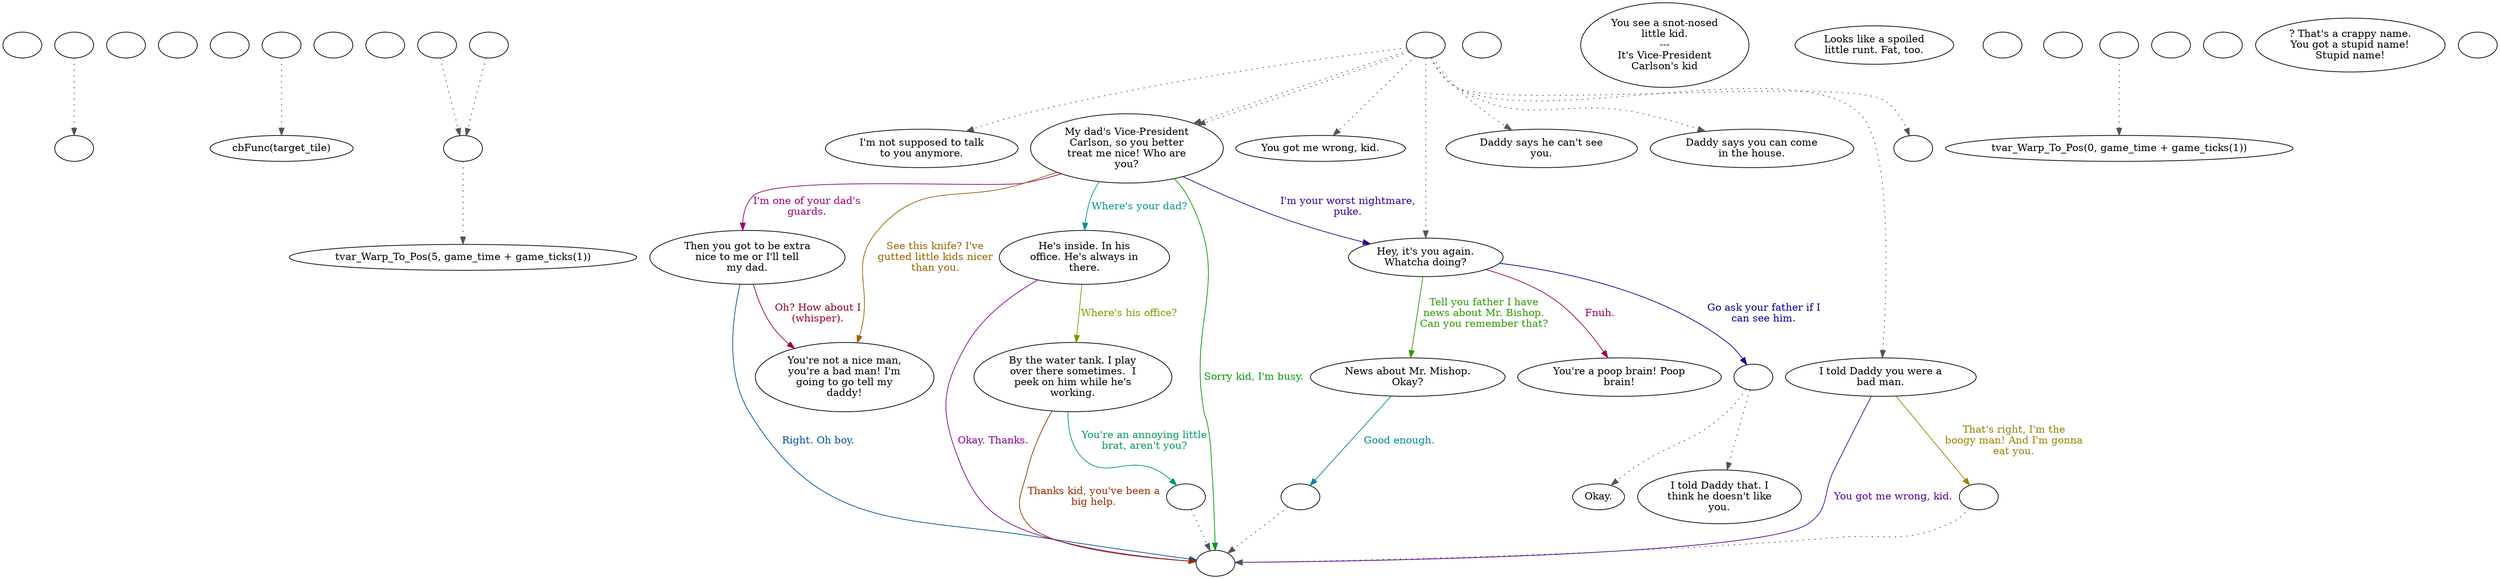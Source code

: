 digraph sccarkid {
  "checkPartyMembersNearDoor" [style=filled       fillcolor="#FFFFFF"       color="#000000"]
  "checkPartyMembersNearDoor" [label=""]
  "old_pickup_p_proc" [style=filled       fillcolor="#FFFFFF"       color="#000000"]
  "old_pickup_p_proc" [label=""]
  "pickup_p_proc" [style=filled       fillcolor="#FFFFFF"       color="#000000"]
  "pickup_p_proc" -> "old_pickup_p_proc" [style=dotted color="#555555"]
  "pickup_p_proc" [label=""]
  "getTile" [style=filled       fillcolor="#FFFFFF"       color="#000000"]
  "getTile" [label=""]
  "getTileTime" [style=filled       fillcolor="#FFFFFF"       color="#000000"]
  "getTileTime" [label=""]
  "curTimeIsGreater" [style=filled       fillcolor="#FFFFFF"       color="#000000"]
  "curTimeIsGreater" [label=""]
  "check_tile_events" [style=filled       fillcolor="#FFFFFF"       color="#000000"]
  "check_tile_events" -> "cbFunc(target_tile)" [style=dotted color="#555555"]
  "check_tile_events" [label=""]
  "tvar_Warp_To_Pos" [style=filled       fillcolor="#FFFFFF"       color="#000000"]
  "tvar_Warp_To_Pos" [label=""]
  "start" [style=filled       fillcolor="#FFFFFF"       color="#000000"]
  "start" [label=""]
  "critter_p_proc" [style=filled       fillcolor="#FFFFFF"       color="#000000"]
  "critter_p_proc" -> "anim_end_call" [style=dotted color="#555555"]
  "critter_p_proc" [label=""]
  "talk_p_proc" [style=filled       fillcolor="#FFFFFF"       color="#000000"]
  "talk_p_proc" -> "Node016" [style=dotted color="#555555"]
  "talk_p_proc" -> "Node001" [style=dotted color="#555555"]
  "talk_p_proc" -> "Node015" [style=dotted color="#555555"]
  "talk_p_proc" -> "Node014" [style=dotted color="#555555"]
  "talk_p_proc" -> "Node011" [style=dotted color="#555555"]
  "talk_p_proc" -> "Node013" [style=dotted color="#555555"]
  "talk_p_proc" -> "Node001" [style=dotted color="#555555"]
  "talk_p_proc" -> "Node007" [style=dotted color="#555555"]
  "talk_p_proc" -> "walkToCarlson" [style=dotted color="#555555"]
  "talk_p_proc" [label=""]
  "destroy_p_proc" [style=filled       fillcolor="#FFFFFF"       color="#000000"]
  "destroy_p_proc" [label=""]
  "look_at_p_proc" [style=filled       fillcolor="#FFFFFF"       color="#000000"]
  "look_at_p_proc" [label="You see a snot-nosed\nlittle kid.\n---\nIt's Vice-President\nCarlson's kid"]
  "description_p_proc" [style=filled       fillcolor="#FFFFFF"       color="#000000"]
  "description_p_proc" [label="Looks like a spoiled\nlittle runt. Fat, too."]
  "use_skill_on_p_proc" [style=filled       fillcolor="#FFFFFF"       color="#000000"]
  "use_skill_on_p_proc" [label=""]
  "damage_p_proc" [style=filled       fillcolor="#FFFFFF"       color="#000000"]
  "damage_p_proc" [label=""]
  "map_enter_p_proc" [style=filled       fillcolor="#FFFFFF"       color="#000000"]
  "map_enter_p_proc" -> "tvar_Warp_To_Pos(0, game_time + game_ticks(1))" [style=dotted color="#555555"]
  "map_enter_p_proc" [label=""]
  "push_p_proc" [style=filled       fillcolor="#FFFFFF"       color="#000000"]
  "push_p_proc" [label=""]
  "Node998" [style=filled       fillcolor="#FFFFFF"       color="#000000"]
  "Node998" [label=""]
  "Node999" [style=filled       fillcolor="#FFFFFF"       color="#000000"]
  "Node999" [label=""]
  "Node001" [style=filled       fillcolor="#FFFFFF"       color="#000000"]
  "Node001" [label="My dad's Vice-President\nCarlson, so you better\ntreat me nice! Who are\nyou?"]
  "Node001" -> "Node003" [label="I'm one of your dad's\nguards." color="#990078" fontcolor="#990078"]
  "Node001" -> "Node004" [label="Where's your dad?" color="#00998D" fontcolor="#00998D"]
  "Node001" -> "Node006" [label="See this knife? I've\ngutted little kids nicer\nthan you." color="#996100" fontcolor="#996100"]
  "Node001" -> "Node007" [label="I'm your worst nightmare,\npuke." color="#340099" fontcolor="#340099"]
  "Node001" -> "Node999" [label="Sorry kid, I'm busy." color="#009907" fontcolor="#009907"]
  "Node002" [style=filled       fillcolor="#FFFFFF"       color="#000000"]
  "Node002" [label="? That's a crappy name.\nYou got a stupid name!\nStupid name!"]
  "Node003" [style=filled       fillcolor="#FFFFFF"       color="#000000"]
  "Node003" [label="Then you got to be extra\nnice to me or I'll tell\nmy dad."]
  "Node003" -> "Node006" [label="Oh? How about I\n(whisper)." color="#990025" fontcolor="#990025"]
  "Node003" -> "Node999" [label="Right. Oh boy." color="#005299" fontcolor="#005299"]
  "Node004" [style=filled       fillcolor="#FFFFFF"       color="#000000"]
  "Node004" [label="He's inside. In his\noffice. He's always in\nthere."]
  "Node004" -> "Node005" [label="Where's his office?" color="#7E9900" fontcolor="#7E9900"]
  "Node004" -> "Node999" [label="Okay. Thanks." color="#870099" fontcolor="#870099"]
  "Node005" [style=filled       fillcolor="#FFFFFF"       color="#000000"]
  "Node005" [label="By the water tank. I play\nover there sometimes.  I\npeek on him while he's\nworking."]
  "Node005" -> "Node999a" [label="You're an annoying little\nbrat, aren't you?" color="#00995A" fontcolor="#00995A"]
  "Node005" -> "Node999" [label="Thanks kid, you've been a\nbig help." color="#992E00" fontcolor="#992E00"]
  "Node006" [style=filled       fillcolor="#FFFFFF"       color="#000000"]
  "Node006" [label="You're not a nice man,\nyou're a bad man! I'm\ngoing to go tell my\ndaddy!"]
  "Node007" [style=filled       fillcolor="#FFFFFF"       color="#000000"]
  "Node007" [label="Hey, it's you again.\nWhatcha doing?"]
  "Node007" -> "Node129a" [label="Go ask your father if I\ncan see him." color="#010099" fontcolor="#010099"]
  "Node007" -> "Node010" [label="Tell you father I have\nnews about Mr. Bishop.\nCan you remember that?" color="#2C9900" fontcolor="#2C9900"]
  "Node007" -> "Node008" [label="Fnuh." color="#990058" fontcolor="#990058"]
  "Node008" [style=filled       fillcolor="#FFFFFF"       color="#000000"]
  "Node008" [label="You're a poop brain! Poop\nbrain!"]
  "Node009" [style=filled       fillcolor="#FFFFFF"       color="#000000"]
  "Node009" [label="Okay."]
  "Node010" [style=filled       fillcolor="#FFFFFF"       color="#000000"]
  "Node010" [label="News about Mr. Mishop.\nOkay?"]
  "Node010" -> "Node999b" [label="Good enough." color="#008599" fontcolor="#008599"]
  "Node011" [style=filled       fillcolor="#FFFFFF"       color="#000000"]
  "Node011" [label="Daddy says he can't see\nyou."]
  "Node012" [style=filled       fillcolor="#FFFFFF"       color="#000000"]
  "Node012" [label="I told Daddy that. I\nthink he doesn't like\nyou."]
  "Node013" [style=filled       fillcolor="#FFFFFF"       color="#000000"]
  "Node013" [label="Daddy says you can come\nin the house."]
  "Node014" [style=filled       fillcolor="#FFFFFF"       color="#000000"]
  "Node014" [label="I told Daddy you were a\nbad man."]
  "Node014" -> "Node999c" [label="That's right, I'm the\nboogy man! And I'm gonna\neat you." color="#998000" fontcolor="#998000"]
  "Node014" -> "Node999" [label="You got me wrong, kid." color="#540099" fontcolor="#540099"]
  "Node015" [style=filled       fillcolor="#FFFFFF"       color="#000000"]
  "Node015" [label="You got me wrong, kid."]
  "Node016" [style=filled       fillcolor="#FFFFFF"       color="#000000"]
  "Node016" [label="I'm not supposed to talk\nto you anymore."]
  "destCall" [style=filled       fillcolor="#FFFFFF"       color="#000000"]
  "destCall" [label=""]
  "anim_end_call" [style=filled       fillcolor="#FFFFFF"       color="#000000"]
  "anim_end_call" -> "tvar_Warp_To_Pos(5, game_time + game_ticks(1))" [style=dotted color="#555555"]
  "anim_end_call" [label=""]
  "walkToCarlson" [style=filled       fillcolor="#FFFFFF"       color="#000000"]
  "walkToCarlson" [label=""]
  "timed_event_p_proc" [style=filled       fillcolor="#FFFFFF"       color="#000000"]
  "timed_event_p_proc" -> "anim_end_call" [style=dotted color="#555555"]
  "timed_event_p_proc" [label=""]
  "Node999a" [style=filled       fillcolor="#FFFFFF"       color="#000000"]
  "Node999a" -> "Node999" [style=dotted color="#555555"]
  "Node999a" [label=""]
  "Node129a" [style=filled       fillcolor="#FFFFFF"       color="#000000"]
  "Node129a" -> "Node012" [style=dotted color="#555555"]
  "Node129a" -> "Node009" [style=dotted color="#555555"]
  "Node129a" [label=""]
  "Node999b" [style=filled       fillcolor="#FFFFFF"       color="#000000"]
  "Node999b" -> "Node999" [style=dotted color="#555555"]
  "Node999b" [label=""]
  "Node999c" [style=filled       fillcolor="#FFFFFF"       color="#000000"]
  "Node999c" -> "Node999" [style=dotted color="#555555"]
  "Node999c" [label=""]
}